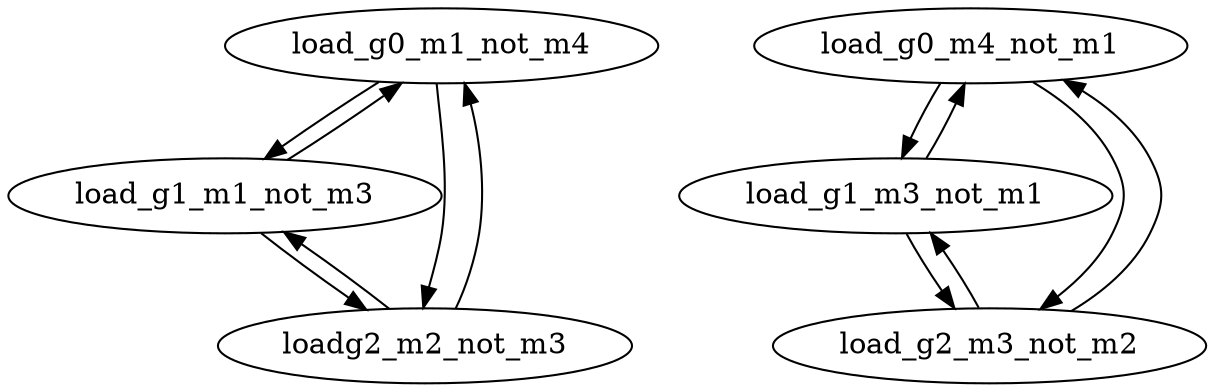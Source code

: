 digraph G {
load_g0_m1_not_m4 -> load_g1_m1_not_m3;load_g0_m1_not_m4 -> loadg2_m2_not_m3;load_g0_m4_not_m1 -> load_g1_m3_not_m1;load_g0_m4_not_m1 -> load_g2_m3_not_m2;load_g1_m1_not_m3 -> load_g0_m1_not_m4;load_g1_m1_not_m3 -> loadg2_m2_not_m3;load_g1_m3_not_m1 -> load_g0_m4_not_m1;load_g1_m3_not_m1 -> load_g2_m3_not_m2;load_g2_m3_not_m2 -> load_g0_m4_not_m1;load_g2_m3_not_m2 -> load_g1_m3_not_m1;loadg2_m2_not_m3 -> load_g0_m1_not_m4;loadg2_m2_not_m3 -> load_g1_m1_not_m3;}